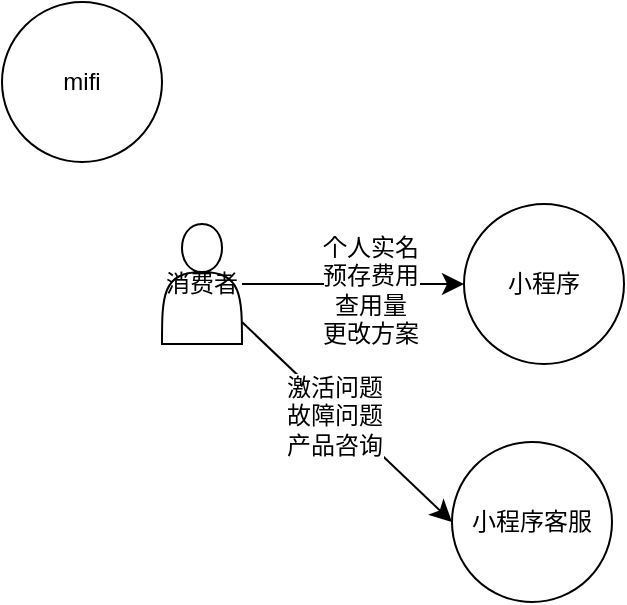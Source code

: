 <mxfile version="25.0.1">
  <diagram name="商品交付" id="L4nsPfr7lbzzOXQsHiM5">
    <mxGraphModel dx="159" dy="885" grid="0" gridSize="10" guides="1" tooltips="1" connect="1" arrows="1" fold="1" page="0" pageScale="1" pageWidth="827" pageHeight="1169" math="0" shadow="0">
      <root>
        <mxCell id="0" />
        <mxCell id="1" parent="0" />
        <mxCell id="3xuslhSYQbHpbyFiAoC2-4" value="" style="edgeStyle=none;curved=1;rounded=0;orthogonalLoop=1;jettySize=auto;html=1;fontSize=12;startSize=8;endSize=8;" edge="1" parent="1" source="3xuslhSYQbHpbyFiAoC2-1" target="3xuslhSYQbHpbyFiAoC2-3">
          <mxGeometry relative="1" as="geometry" />
        </mxCell>
        <mxCell id="3xuslhSYQbHpbyFiAoC2-5" value="个人实名&lt;div&gt;预存费用&lt;/div&gt;&lt;div&gt;查用量&lt;/div&gt;&lt;div&gt;更改方案&lt;/div&gt;" style="edgeLabel;html=1;align=center;verticalAlign=middle;resizable=0;points=[];fontSize=12;" vertex="1" connectable="0" parent="3xuslhSYQbHpbyFiAoC2-4">
          <mxGeometry x="0.153" y="-3" relative="1" as="geometry">
            <mxPoint as="offset" />
          </mxGeometry>
        </mxCell>
        <mxCell id="3xuslhSYQbHpbyFiAoC2-7" style="edgeStyle=none;curved=1;rounded=0;orthogonalLoop=1;jettySize=auto;html=1;entryX=0;entryY=0.5;entryDx=0;entryDy=0;fontSize=12;startSize=8;endSize=8;" edge="1" parent="1" source="3xuslhSYQbHpbyFiAoC2-1" target="3xuslhSYQbHpbyFiAoC2-6">
          <mxGeometry relative="1" as="geometry" />
        </mxCell>
        <mxCell id="3xuslhSYQbHpbyFiAoC2-8" value="激活问题&lt;div&gt;故障问题&lt;/div&gt;&lt;div&gt;产品咨询&lt;/div&gt;" style="edgeLabel;html=1;align=center;verticalAlign=middle;resizable=0;points=[];fontSize=12;" vertex="1" connectable="0" parent="3xuslhSYQbHpbyFiAoC2-7">
          <mxGeometry x="-0.094" y="-2" relative="1" as="geometry">
            <mxPoint as="offset" />
          </mxGeometry>
        </mxCell>
        <mxCell id="3xuslhSYQbHpbyFiAoC2-1" value="消费者" style="shape=actor;whiteSpace=wrap;html=1;movable=1;resizable=1;rotatable=1;deletable=1;editable=1;locked=0;connectable=1;" vertex="1" parent="1">
          <mxGeometry x="237" y="70" width="40" height="60" as="geometry" />
        </mxCell>
        <mxCell id="3xuslhSYQbHpbyFiAoC2-2" value="mifi" style="ellipse;whiteSpace=wrap;html=1;aspect=fixed;" vertex="1" parent="1">
          <mxGeometry x="157" y="-41" width="80" height="80" as="geometry" />
        </mxCell>
        <mxCell id="3xuslhSYQbHpbyFiAoC2-3" value="小程序" style="ellipse;whiteSpace=wrap;html=1;aspect=fixed;" vertex="1" parent="1">
          <mxGeometry x="388" y="60" width="80" height="80" as="geometry" />
        </mxCell>
        <mxCell id="3xuslhSYQbHpbyFiAoC2-6" value="小程序客服" style="ellipse;whiteSpace=wrap;html=1;aspect=fixed;" vertex="1" parent="1">
          <mxGeometry x="382" y="179" width="80" height="80" as="geometry" />
        </mxCell>
      </root>
    </mxGraphModel>
  </diagram>
</mxfile>
